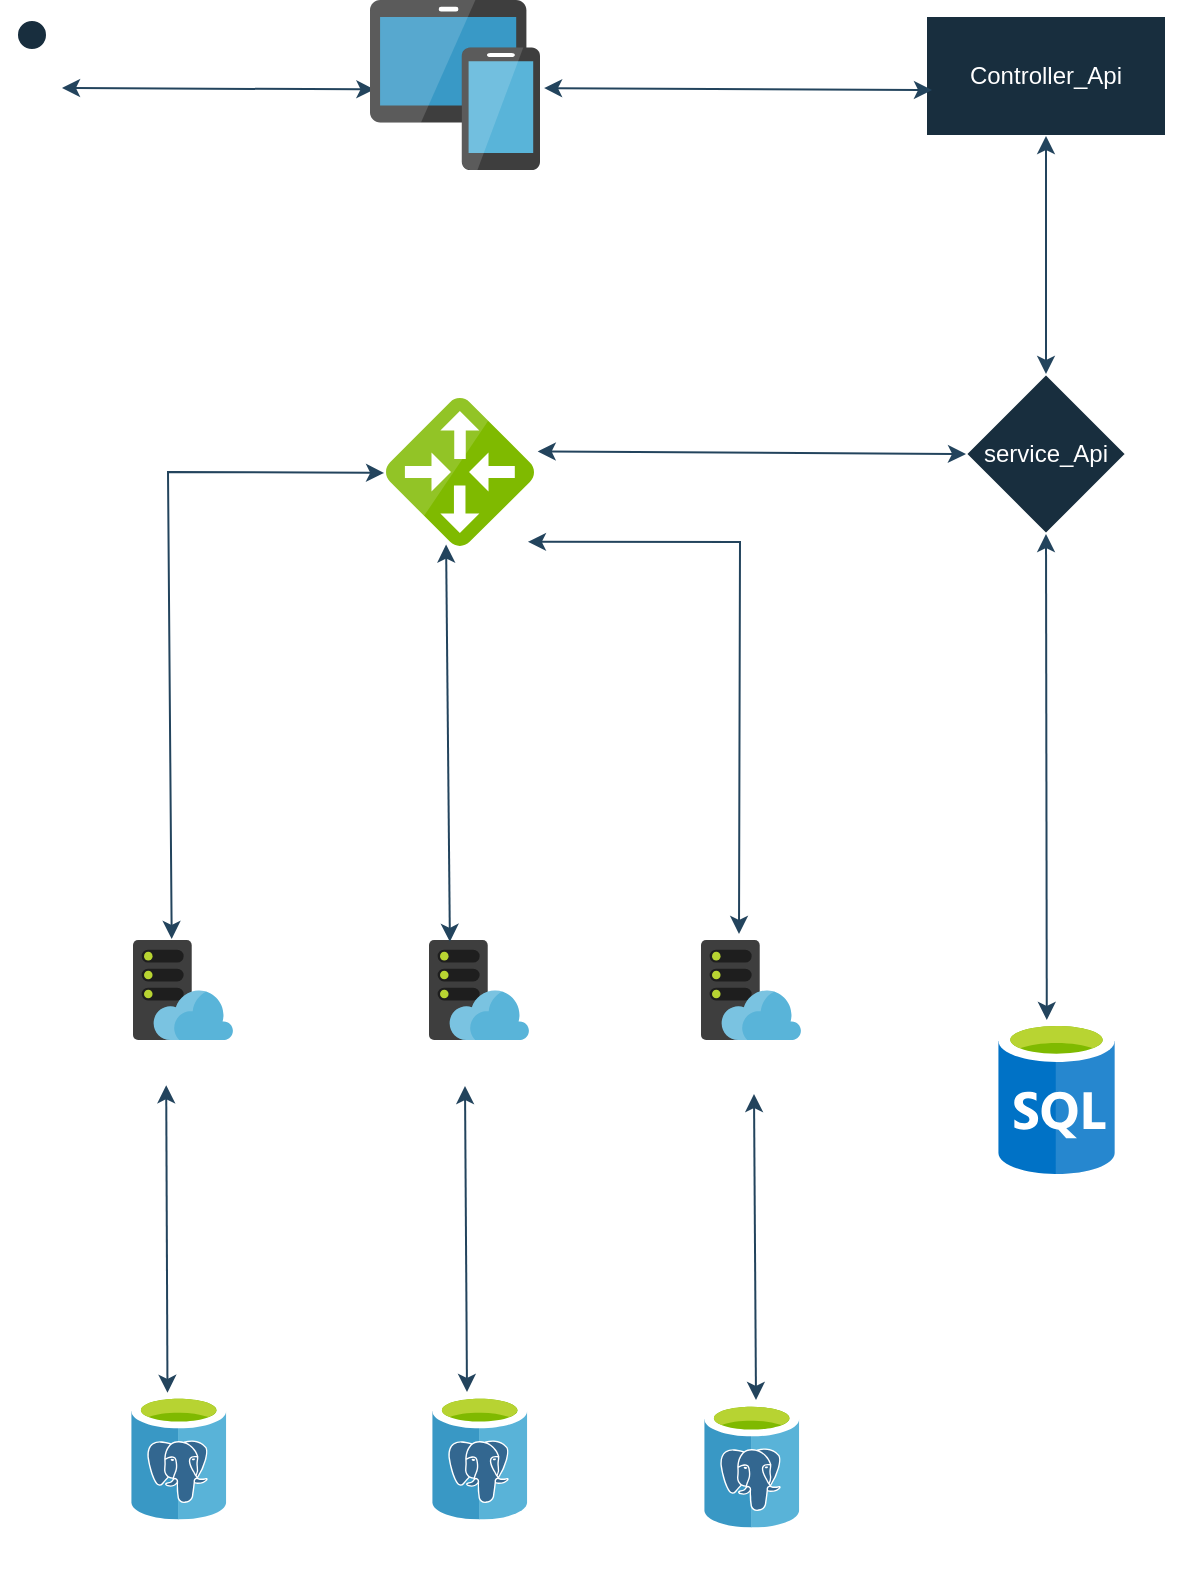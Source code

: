 <mxfile version="24.7.17" pages="5">
  <diagram name="Diagrama de Funcionamento básico" id="-msJK9MfDRRWjQwTrE1q">
    <mxGraphModel dx="864" dy="516" grid="0" gridSize="10" guides="1" tooltips="1" connect="1" arrows="1" fold="1" page="1" pageScale="1" pageWidth="827" pageHeight="1169" math="0" shadow="0">
      <root>
        <mxCell id="0" />
        <mxCell id="1" parent="0" />
        <mxCell id="cCFOaCEqG1OjZBHKLwjP-19" value="Controller_Api" style="rounded=0;whiteSpace=wrap;html=1;strokeColor=#FFFFFF;fontColor=#FFFFFF;fillColor=#182E3E;" parent="1" vertex="1">
          <mxGeometry x="546" y="168" width="120" height="60" as="geometry" />
        </mxCell>
        <mxCell id="cCFOaCEqG1OjZBHKLwjP-27" value="service_Api" style="rhombus;whiteSpace=wrap;html=1;strokeColor=#FFFFFF;fontColor=#FFFFFF;fillColor=#182E3E;" parent="1" vertex="1">
          <mxGeometry x="566" y="347" width="80" height="80" as="geometry" />
        </mxCell>
        <mxCell id="cCFOaCEqG1OjZBHKLwjP-28" value="" style="endArrow=classic;startArrow=classic;html=1;rounded=0;strokeColor=#23445D;entryX=0.5;entryY=1;entryDx=0;entryDy=0;exitX=0.5;exitY=0;exitDx=0;exitDy=0;" parent="1" source="cCFOaCEqG1OjZBHKLwjP-27" target="cCFOaCEqG1OjZBHKLwjP-19" edge="1">
          <mxGeometry width="50" height="50" relative="1" as="geometry">
            <mxPoint x="589" y="316" as="sourcePoint" />
            <mxPoint x="639" y="266" as="targetPoint" />
          </mxGeometry>
        </mxCell>
        <mxCell id="cCFOaCEqG1OjZBHKLwjP-29" value="Request" style="text;html=1;align=center;verticalAlign=middle;resizable=0;points=[];autosize=1;strokeColor=none;fillColor=none;fontColor=#FFFFFF;" parent="1" vertex="1">
          <mxGeometry x="602" y="321" width="63" height="26" as="geometry" />
        </mxCell>
        <mxCell id="cCFOaCEqG1OjZBHKLwjP-30" value="Response" style="text;html=1;align=center;verticalAlign=middle;resizable=0;points=[];autosize=1;strokeColor=none;fillColor=none;fontColor=#FFFFFF;" parent="1" vertex="1">
          <mxGeometry x="538" y="229" width="72" height="26" as="geometry" />
        </mxCell>
        <mxCell id="cCFOaCEqG1OjZBHKLwjP-31" value="" style="endArrow=classic;startArrow=classic;html=1;rounded=0;strokeColor=#23445D;entryX=1.024;entryY=0.518;entryDx=0;entryDy=0;exitX=0.025;exitY=0.617;exitDx=0;exitDy=0;exitPerimeter=0;entryPerimeter=0;" parent="1" source="cCFOaCEqG1OjZBHKLwjP-19" target="cCFOaCEqG1OjZBHKLwjP-44" edge="1">
          <mxGeometry width="50" height="50" relative="1" as="geometry">
            <mxPoint x="452" y="249" as="sourcePoint" />
            <mxPoint x="372" y="204" as="targetPoint" />
          </mxGeometry>
        </mxCell>
        <mxCell id="cCFOaCEqG1OjZBHKLwjP-32" value="Request" style="text;html=1;align=center;verticalAlign=middle;resizable=0;points=[];autosize=1;strokeColor=none;fillColor=none;fontColor=#FFFFFF;" parent="1" vertex="1">
          <mxGeometry x="488" y="204" width="63" height="26" as="geometry" />
        </mxCell>
        <mxCell id="cCFOaCEqG1OjZBHKLwjP-33" value="Response" style="text;html=1;align=center;verticalAlign=middle;resizable=0;points=[];autosize=1;strokeColor=none;fillColor=none;fontColor=#FFFFFF;" parent="1" vertex="1">
          <mxGeometry x="355" y="182" width="72" height="26" as="geometry" />
        </mxCell>
        <mxCell id="cCFOaCEqG1OjZBHKLwjP-34" value="" style="endArrow=classic;startArrow=classic;html=1;rounded=0;strokeColor=#23445D;entryX=1;entryY=0.75;entryDx=0;entryDy=0;exitX=0.026;exitY=0.526;exitDx=0;exitDy=0;exitPerimeter=0;" parent="1" source="cCFOaCEqG1OjZBHKLwjP-44" edge="1">
          <mxGeometry width="50" height="50" relative="1" as="geometry">
            <mxPoint x="252" y="204" as="sourcePoint" />
            <mxPoint x="114" y="204" as="targetPoint" />
          </mxGeometry>
        </mxCell>
        <mxCell id="cCFOaCEqG1OjZBHKLwjP-35" value="Request" style="text;html=1;align=center;verticalAlign=middle;resizable=0;points=[];autosize=1;strokeColor=none;fillColor=none;fontColor=#FFFFFF;" parent="1" vertex="1">
          <mxGeometry x="208.5" y="201" width="63" height="26" as="geometry" />
        </mxCell>
        <mxCell id="cCFOaCEqG1OjZBHKLwjP-36" value="Response" style="text;html=1;align=center;verticalAlign=middle;resizable=0;points=[];autosize=1;strokeColor=none;fillColor=none;fontColor=#FFFFFF;" parent="1" vertex="1">
          <mxGeometry x="114" y="182" width="72" height="26" as="geometry" />
        </mxCell>
        <mxCell id="cCFOaCEqG1OjZBHKLwjP-43" value="" style="image;sketch=0;aspect=fixed;html=1;points=[];align=center;fontSize=12;image=img/lib/mscae/SQL_Database_generic.svg;strokeColor=#FFFFFF;fontColor=#FFFFFF;fillColor=#182E3E;" parent="1" vertex="1">
          <mxGeometry x="582" y="670" width="58.52" height="77" as="geometry" />
        </mxCell>
        <mxCell id="cCFOaCEqG1OjZBHKLwjP-44" value="" style="image;sketch=0;aspect=fixed;html=1;points=[];align=center;fontSize=12;image=img/lib/mscae/Devices_Groups.svg;strokeColor=#FFFFFF;fontColor=#FFFFFF;fillColor=#182E3E;" parent="1" vertex="1">
          <mxGeometry x="268" y="160" width="85" height="85" as="geometry" />
        </mxCell>
        <mxCell id="cCFOaCEqG1OjZBHKLwjP-45" value="" style="image;sketch=0;aspect=fixed;html=1;points=[];align=center;fontSize=12;image=img/lib/mscae/Local_Network_Gateways.svg;strokeColor=#FFFFFF;fontColor=#FFFFFF;fillColor=#182E3E;" parent="1" vertex="1">
          <mxGeometry x="276" y="359" width="74" height="74" as="geometry" />
        </mxCell>
        <mxCell id="cCFOaCEqG1OjZBHKLwjP-48" value="&lt;div&gt;EUREKA&lt;/div&gt;GATEWAY" style="text;html=1;align=center;verticalAlign=middle;resizable=0;points=[];autosize=1;strokeColor=none;fillColor=none;fontColor=#FFFFFF;" parent="1" vertex="1">
          <mxGeometry x="272.5" y="323" width="76" height="41" as="geometry" />
        </mxCell>
        <mxCell id="cCFOaCEqG1OjZBHKLwjP-50" value="" style="endArrow=classic;startArrow=classic;html=1;rounded=0;strokeColor=#23445D;entryX=1.025;entryY=0.361;entryDx=0;entryDy=0;exitX=0;exitY=0.5;exitDx=0;exitDy=0;entryPerimeter=0;" parent="1" source="cCFOaCEqG1OjZBHKLwjP-27" target="cCFOaCEqG1OjZBHKLwjP-45" edge="1">
          <mxGeometry width="50" height="50" relative="1" as="geometry">
            <mxPoint x="560" y="386" as="sourcePoint" />
            <mxPoint x="383" y="385" as="targetPoint" />
          </mxGeometry>
        </mxCell>
        <mxCell id="cCFOaCEqG1OjZBHKLwjP-51" value="Request" style="text;html=1;align=center;verticalAlign=middle;resizable=0;points=[];autosize=1;strokeColor=none;fillColor=none;fontColor=#FFFFFF;" parent="1" vertex="1">
          <mxGeometry x="349" y="383" width="63" height="26" as="geometry" />
        </mxCell>
        <mxCell id="cCFOaCEqG1OjZBHKLwjP-52" value="Response" style="text;html=1;align=center;verticalAlign=middle;resizable=0;points=[];autosize=1;strokeColor=none;fillColor=none;fontColor=#FFFFFF;" parent="1" vertex="1">
          <mxGeometry x="497" y="364" width="72" height="26" as="geometry" />
        </mxCell>
        <mxCell id="cCFOaCEqG1OjZBHKLwjP-53" value="" style="group" parent="1" vertex="1" connectable="0">
          <mxGeometry x="130.5" y="630" width="80" height="76" as="geometry" />
        </mxCell>
        <mxCell id="cCFOaCEqG1OjZBHKLwjP-46" value="" style="image;sketch=0;aspect=fixed;html=1;points=[];align=center;fontSize=12;image=img/lib/mscae/WebHosting.svg;strokeColor=#FFFFFF;fontColor=#FFFFFF;fillColor=#182E3E;" parent="cCFOaCEqG1OjZBHKLwjP-53" vertex="1">
          <mxGeometry x="19" width="50" height="50" as="geometry" />
        </mxCell>
        <mxCell id="cCFOaCEqG1OjZBHKLwjP-47" value="MS_Cliente" style="text;html=1;align=center;verticalAlign=middle;resizable=0;points=[];autosize=1;strokeColor=none;fillColor=none;fontColor=#FFFFFF;" parent="cCFOaCEqG1OjZBHKLwjP-53" vertex="1">
          <mxGeometry y="50" width="80" height="26" as="geometry" />
        </mxCell>
        <mxCell id="cCFOaCEqG1OjZBHKLwjP-54" value="" style="group" parent="1" vertex="1" connectable="0">
          <mxGeometry x="278.5" y="630" width="83" height="76" as="geometry" />
        </mxCell>
        <mxCell id="cCFOaCEqG1OjZBHKLwjP-55" value="" style="image;sketch=0;aspect=fixed;html=1;points=[];align=center;fontSize=12;image=img/lib/mscae/WebHosting.svg;strokeColor=#FFFFFF;fontColor=#FFFFFF;fillColor=#182E3E;" parent="cCFOaCEqG1OjZBHKLwjP-54" vertex="1">
          <mxGeometry x="19" width="50" height="50" as="geometry" />
        </mxCell>
        <mxCell id="cCFOaCEqG1OjZBHKLwjP-56" value="MS_Servico" style="text;html=1;align=center;verticalAlign=middle;resizable=0;points=[];autosize=1;strokeColor=none;fillColor=none;fontColor=#FFFFFF;" parent="cCFOaCEqG1OjZBHKLwjP-54" vertex="1">
          <mxGeometry x="-1" y="50" width="83" height="26" as="geometry" />
        </mxCell>
        <mxCell id="cCFOaCEqG1OjZBHKLwjP-57" value="" style="group" parent="1" vertex="1" connectable="0">
          <mxGeometry x="414.5" y="630" width="90" height="76" as="geometry" />
        </mxCell>
        <mxCell id="cCFOaCEqG1OjZBHKLwjP-58" value="" style="image;sketch=0;aspect=fixed;html=1;points=[];align=center;fontSize=12;image=img/lib/mscae/WebHosting.svg;strokeColor=#FFFFFF;fontColor=#FFFFFF;fillColor=#182E3E;" parent="cCFOaCEqG1OjZBHKLwjP-57" vertex="1">
          <mxGeometry x="19" width="50" height="50" as="geometry" />
        </mxCell>
        <mxCell id="cCFOaCEqG1OjZBHKLwjP-59" value="MS_Financeiro" style="text;html=1;align=center;verticalAlign=middle;resizable=0;points=[];autosize=1;strokeColor=none;fillColor=none;fontColor=#FFFFFF;" parent="cCFOaCEqG1OjZBHKLwjP-57" vertex="1">
          <mxGeometry x="-9" y="50" width="99" height="26" as="geometry" />
        </mxCell>
        <mxCell id="cCFOaCEqG1OjZBHKLwjP-67" value="DB_ECOMMERCE" style="text;html=1;align=center;verticalAlign=middle;resizable=0;points=[];autosize=1;strokeColor=none;fillColor=none;fontColor=#FFFFFF;" parent="1" vertex="1">
          <mxGeometry x="551" y="747" width="121" height="26" as="geometry" />
        </mxCell>
        <mxCell id="cCFOaCEqG1OjZBHKLwjP-68" value="" style="endArrow=classic;startArrow=classic;html=1;rounded=0;strokeColor=#23445D;exitX=0.387;exitY=-0.01;exitDx=0;exitDy=0;exitPerimeter=0;entryX=-0.013;entryY=0.506;entryDx=0;entryDy=0;entryPerimeter=0;" parent="1" source="cCFOaCEqG1OjZBHKLwjP-46" target="cCFOaCEqG1OjZBHKLwjP-45" edge="1">
          <mxGeometry width="50" height="50" relative="1" as="geometry">
            <mxPoint x="167" y="627" as="sourcePoint" />
            <mxPoint x="167" y="392" as="targetPoint" />
            <Array as="points">
              <mxPoint x="167" y="396" />
            </Array>
          </mxGeometry>
        </mxCell>
        <mxCell id="cCFOaCEqG1OjZBHKLwjP-69" value="Request" style="text;html=1;align=center;verticalAlign=middle;resizable=0;points=[];autosize=1;strokeColor=none;fillColor=none;fontColor=#FFFFFF;" parent="1" vertex="1">
          <mxGeometry x="163" y="601" width="63" height="26" as="geometry" />
        </mxCell>
        <mxCell id="cCFOaCEqG1OjZBHKLwjP-70" value="Response" style="text;html=1;align=center;verticalAlign=middle;resizable=0;points=[];autosize=1;strokeColor=none;fillColor=none;fontColor=#FFFFFF;" parent="1" vertex="1">
          <mxGeometry x="204" y="372" width="72" height="26" as="geometry" />
        </mxCell>
        <mxCell id="cCFOaCEqG1OjZBHKLwjP-72" value="Request" style="text;html=1;align=center;verticalAlign=middle;resizable=0;points=[];autosize=1;strokeColor=none;fillColor=none;fontColor=#FFFFFF;" parent="1" vertex="1">
          <mxGeometry x="303.5" y="599" width="63" height="26" as="geometry" />
        </mxCell>
        <mxCell id="cCFOaCEqG1OjZBHKLwjP-74" value="" style="endArrow=classic;startArrow=classic;html=1;rounded=0;strokeColor=#23445D;exitX=0.5;exitY=0;exitDx=0;exitDy=0;entryX=0.959;entryY=0.972;entryDx=0;entryDy=0;entryPerimeter=0;" parent="1" target="cCFOaCEqG1OjZBHKLwjP-45" edge="1">
          <mxGeometry width="50" height="50" relative="1" as="geometry">
            <mxPoint x="452.5" y="627" as="sourcePoint" />
            <mxPoint x="453" y="413" as="targetPoint" />
            <Array as="points">
              <mxPoint x="453" y="431" />
            </Array>
          </mxGeometry>
        </mxCell>
        <mxCell id="cCFOaCEqG1OjZBHKLwjP-75" value="Request" style="text;html=1;align=center;verticalAlign=middle;resizable=0;points=[];autosize=1;strokeColor=none;fillColor=none;fontColor=#FFFFFF;" parent="1" vertex="1">
          <mxGeometry x="448.5" y="601" width="63" height="26" as="geometry" />
        </mxCell>
        <mxCell id="cCFOaCEqG1OjZBHKLwjP-76" value="Response" style="text;html=1;align=center;verticalAlign=middle;resizable=0;points=[];autosize=1;strokeColor=none;fillColor=none;fontColor=#FFFFFF;" parent="1" vertex="1">
          <mxGeometry x="346" y="410" width="72" height="26" as="geometry" />
        </mxCell>
        <mxCell id="cCFOaCEqG1OjZBHKLwjP-77" value="" style="endArrow=classic;startArrow=classic;html=1;rounded=0;strokeColor=#23445D;entryX=0.406;entryY=0.99;entryDx=0;entryDy=0;exitX=0.209;exitY=0.018;exitDx=0;exitDy=0;entryPerimeter=0;exitPerimeter=0;" parent="1" source="cCFOaCEqG1OjZBHKLwjP-55" target="cCFOaCEqG1OjZBHKLwjP-45" edge="1">
          <mxGeometry width="50" height="50" relative="1" as="geometry">
            <mxPoint x="303.5" y="625" as="sourcePoint" />
            <mxPoint x="303.5" y="506" as="targetPoint" />
          </mxGeometry>
        </mxCell>
        <mxCell id="cCFOaCEqG1OjZBHKLwjP-78" value="Response" style="text;html=1;align=center;verticalAlign=middle;resizable=0;points=[];autosize=1;strokeColor=none;fillColor=none;fontColor=#FFFFFF;" parent="1" vertex="1">
          <mxGeometry x="237" y="431" width="72" height="26" as="geometry" />
        </mxCell>
        <mxCell id="cCFOaCEqG1OjZBHKLwjP-79" value="" style="endArrow=classic;startArrow=classic;html=1;rounded=0;strokeColor=#23445D;entryX=0.5;entryY=1;entryDx=0;entryDy=0;exitX=0.417;exitY=0;exitDx=0;exitDy=0;exitPerimeter=0;" parent="1" source="cCFOaCEqG1OjZBHKLwjP-43" target="cCFOaCEqG1OjZBHKLwjP-27" edge="1">
          <mxGeometry width="50" height="50" relative="1" as="geometry">
            <mxPoint x="609.31" y="601" as="sourcePoint" />
            <mxPoint x="609.31" y="482" as="targetPoint" />
          </mxGeometry>
        </mxCell>
        <mxCell id="cCFOaCEqG1OjZBHKLwjP-80" value="Request" style="text;html=1;align=center;verticalAlign=middle;resizable=0;points=[];autosize=1;strokeColor=none;fillColor=none;fontColor=#FFFFFF;" parent="1" vertex="1">
          <mxGeometry x="602" y="644" width="63" height="26" as="geometry" />
        </mxCell>
        <mxCell id="cCFOaCEqG1OjZBHKLwjP-81" value="Response" style="text;html=1;align=center;verticalAlign=middle;resizable=0;points=[];autosize=1;strokeColor=none;fillColor=none;fontColor=#FFFFFF;" parent="1" vertex="1">
          <mxGeometry x="538" y="427" width="72" height="26" as="geometry" />
        </mxCell>
        <mxCell id="cCFOaCEqG1OjZBHKLwjP-63" value="" style="image;sketch=0;aspect=fixed;html=1;points=[];align=center;fontSize=12;image=img/lib/mscae/Azure_Database_for_PostgreSQL_servers.svg;strokeColor=#FFFFFF;fontColor=#FFFFFF;fillColor=#182E3E;" parent="1" vertex="1">
          <mxGeometry x="148.524" y="857" width="47.707" height="62.772" as="geometry" />
        </mxCell>
        <mxCell id="cCFOaCEqG1OjZBHKLwjP-64" value="DB_CLIENTE" style="text;html=1;align=center;verticalAlign=middle;resizable=0;points=[];autosize=1;strokeColor=none;fillColor=none;fontColor=#FFFFFF;" parent="1" vertex="1">
          <mxGeometry x="128" y="916.167" width="92" height="26" as="geometry" />
        </mxCell>
        <mxCell id="cCFOaCEqG1OjZBHKLwjP-83" value="" style="endArrow=classic;startArrow=classic;html=1;rounded=0;strokeColor=#23445D;entryX=0.445;entryY=0.87;entryDx=0;entryDy=0;exitX=0.382;exitY=-0.009;exitDx=0;exitDy=0;exitPerimeter=0;entryPerimeter=0;" parent="1" source="cCFOaCEqG1OjZBHKLwjP-63" target="cCFOaCEqG1OjZBHKLwjP-47" edge="1">
          <mxGeometry width="50" height="50" relative="1" as="geometry">
            <mxPoint x="162.31" y="847" as="sourcePoint" />
            <mxPoint x="162.31" y="728" as="targetPoint" />
          </mxGeometry>
        </mxCell>
        <mxCell id="cCFOaCEqG1OjZBHKLwjP-84" value="Request" style="text;html=1;align=center;verticalAlign=middle;resizable=0;points=[];autosize=1;strokeColor=none;fillColor=none;fontColor=#FFFFFF;" parent="1" vertex="1">
          <mxGeometry x="163" y="831" width="63" height="26" as="geometry" />
        </mxCell>
        <mxCell id="cCFOaCEqG1OjZBHKLwjP-85" value="Response" style="text;html=1;align=center;verticalAlign=middle;resizable=0;points=[];autosize=1;strokeColor=none;fillColor=none;fontColor=#FFFFFF;" parent="1" vertex="1">
          <mxGeometry x="99" y="702" width="72" height="26" as="geometry" />
        </mxCell>
        <mxCell id="cCFOaCEqG1OjZBHKLwjP-86" value="" style="endArrow=classic;startArrow=classic;html=1;rounded=0;strokeColor=#23445D;entryX=0.445;entryY=0.87;entryDx=0;entryDy=0;exitX=0.382;exitY=-0.009;exitDx=0;exitDy=0;exitPerimeter=0;entryPerimeter=0;" parent="1" edge="1">
          <mxGeometry width="50" height="50" relative="1" as="geometry">
            <mxPoint x="316.5" y="856" as="sourcePoint" />
            <mxPoint x="315.5" y="703" as="targetPoint" />
          </mxGeometry>
        </mxCell>
        <mxCell id="cCFOaCEqG1OjZBHKLwjP-87" value="Request" style="text;html=1;align=center;verticalAlign=middle;resizable=0;points=[];autosize=1;strokeColor=none;fillColor=none;fontColor=#FFFFFF;" parent="1" vertex="1">
          <mxGeometry x="312.5" y="831" width="63" height="26" as="geometry" />
        </mxCell>
        <mxCell id="cCFOaCEqG1OjZBHKLwjP-88" value="Response" style="text;html=1;align=center;verticalAlign=middle;resizable=0;points=[];autosize=1;strokeColor=none;fillColor=none;fontColor=#FFFFFF;" parent="1" vertex="1">
          <mxGeometry x="248.5" y="702" width="72" height="26" as="geometry" />
        </mxCell>
        <mxCell id="cCFOaCEqG1OjZBHKLwjP-89" value="" style="endArrow=classic;startArrow=classic;html=1;rounded=0;strokeColor=#23445D;entryX=0.445;entryY=0.87;entryDx=0;entryDy=0;exitX=0.382;exitY=-0.009;exitDx=0;exitDy=0;exitPerimeter=0;entryPerimeter=0;" parent="1" edge="1">
          <mxGeometry width="50" height="50" relative="1" as="geometry">
            <mxPoint x="461" y="860" as="sourcePoint" />
            <mxPoint x="460" y="707" as="targetPoint" />
          </mxGeometry>
        </mxCell>
        <mxCell id="cCFOaCEqG1OjZBHKLwjP-90" value="Request" style="text;html=1;align=center;verticalAlign=middle;resizable=0;points=[];autosize=1;strokeColor=none;fillColor=none;fontColor=#FFFFFF;" parent="1" vertex="1">
          <mxGeometry x="457" y="835" width="63" height="26" as="geometry" />
        </mxCell>
        <mxCell id="cCFOaCEqG1OjZBHKLwjP-91" value="Response" style="text;html=1;align=center;verticalAlign=middle;resizable=0;points=[];autosize=1;strokeColor=none;fillColor=none;fontColor=#FFFFFF;" parent="1" vertex="1">
          <mxGeometry x="393" y="706" width="72" height="26" as="geometry" />
        </mxCell>
        <mxCell id="cCFOaCEqG1OjZBHKLwjP-92" value="" style="image;sketch=0;aspect=fixed;html=1;points=[];align=center;fontSize=12;image=img/lib/mscae/Azure_Database_for_PostgreSQL_servers.svg;strokeColor=#FFFFFF;fontColor=#FFFFFF;fillColor=#182E3E;" parent="1" vertex="1">
          <mxGeometry x="299.024" y="857" width="47.707" height="62.772" as="geometry" />
        </mxCell>
        <mxCell id="cCFOaCEqG1OjZBHKLwjP-93" value="DB_SERVICO" style="text;html=1;align=center;verticalAlign=middle;resizable=0;points=[];autosize=1;strokeColor=none;fillColor=none;fontColor=#FFFFFF;" parent="1" vertex="1">
          <mxGeometry x="277.5" y="916.167" width="95" height="26" as="geometry" />
        </mxCell>
        <mxCell id="cCFOaCEqG1OjZBHKLwjP-94" value="" style="image;sketch=0;aspect=fixed;html=1;points=[];align=center;fontSize=12;image=img/lib/mscae/Azure_Database_for_PostgreSQL_servers.svg;strokeColor=#FFFFFF;fontColor=#FFFFFF;fillColor=#182E3E;" parent="1" vertex="1">
          <mxGeometry x="435.024" y="861" width="47.707" height="62.772" as="geometry" />
        </mxCell>
        <mxCell id="cCFOaCEqG1OjZBHKLwjP-95" value="DB_FINANCEIRO" style="text;html=1;align=center;verticalAlign=middle;resizable=0;points=[];autosize=1;strokeColor=none;fillColor=none;fontColor=#FFFFFF;" parent="1" vertex="1">
          <mxGeometry x="403.5" y="920.167" width="115" height="26" as="geometry" />
        </mxCell>
        <mxCell id="cCFOaCEqG1OjZBHKLwjP-96" value="FRONTEND" style="text;html=1;align=center;verticalAlign=middle;resizable=0;points=[];autosize=1;strokeColor=none;fillColor=none;fontColor=#FFFFFF;" parent="1" vertex="1">
          <mxGeometry x="267" y="240" width="85" height="26" as="geometry" />
        </mxCell>
        <mxCell id="cCFOaCEqG1OjZBHKLwjP-97" value="Actor" style="shape=umlActor;verticalLabelPosition=bottom;verticalAlign=top;html=1;strokeColor=#FFFFFF;fontColor=#FFFFFF;fillColor=#182E3E;" parent="1" vertex="1">
          <mxGeometry x="84" y="170" width="30" height="60" as="geometry" />
        </mxCell>
      </root>
    </mxGraphModel>
  </diagram>
  <diagram name="Diagrama de funcionamento Ms_Ecommerce" id="DTESI8w38T4QNy7ot_AZ">
    <mxGraphModel dx="864" dy="516" grid="0" gridSize="10" guides="1" tooltips="1" connect="1" arrows="1" fold="1" page="1" pageScale="1" pageWidth="827" pageHeight="1169" math="0" shadow="0">
      <root>
        <mxCell id="oSsGyp6Rz_s_7gx1Nfzu-0" />
        <mxCell id="oSsGyp6Rz_s_7gx1Nfzu-1" parent="oSsGyp6Rz_s_7gx1Nfzu-0" />
        <mxCell id="oSsGyp6Rz_s_7gx1Nfzu-2" value="&lt;h1 style=&quot;margin-top: 0px;&quot;&gt;&lt;font style=&quot;font-size: 31px;&quot;&gt;API-ECOMMERCE&lt;/font&gt;&lt;/h1&gt;" style="text;html=1;whiteSpace=wrap;overflow=hidden;rounded=0;" vertex="1" parent="oSsGyp6Rz_s_7gx1Nfzu-1">
          <mxGeometry x="450" y="56" width="275" height="50" as="geometry" />
        </mxCell>
        <mxCell id="oSsGyp6Rz_s_7gx1Nfzu-3" value="service" style="rhombus;whiteSpace=wrap;html=1;strokeColor=#FFFFFF;fontColor=#FFFFFF;fillColor=#182E3E;" vertex="1" parent="oSsGyp6Rz_s_7gx1Nfzu-1">
          <mxGeometry x="189" y="219" width="80" height="80" as="geometry" />
        </mxCell>
        <mxCell id="oSsGyp6Rz_s_7gx1Nfzu-4" value="" style="image;sketch=0;aspect=fixed;html=1;points=[];align=center;fontSize=12;image=img/lib/mscae/Azure_Database_for_PostgreSQL_servers.svg;strokeColor=#FFFFFF;fontColor=#FFFFFF;fillColor=#182E3E;" vertex="1" parent="oSsGyp6Rz_s_7gx1Nfzu-1">
          <mxGeometry x="613.524" y="213.83" width="47.707" height="62.772" as="geometry" />
        </mxCell>
        <mxCell id="oSsGyp6Rz_s_7gx1Nfzu-5" value="DB_CLIENTE" style="text;html=1;align=center;verticalAlign=middle;resizable=0;points=[];autosize=1;strokeColor=none;fillColor=none;fontColor=#FFFFFF;" vertex="1" parent="oSsGyp6Rz_s_7gx1Nfzu-1">
          <mxGeometry x="593" y="273.997" width="92" height="26" as="geometry" />
        </mxCell>
        <mxCell id="oSsGyp6Rz_s_7gx1Nfzu-6" value="Service" style="swimlane;fontStyle=0;childLayout=stackLayout;horizontal=1;startSize=30;horizontalStack=0;resizeParent=1;resizeParentMax=0;resizeLast=0;collapsible=1;marginBottom=0;whiteSpace=wrap;html=1;" vertex="1" parent="oSsGyp6Rz_s_7gx1Nfzu-1">
          <mxGeometry x="117" y="346" width="696" height="60" as="geometry" />
        </mxCell>
        <mxCell id="oSsGyp6Rz_s_7gx1Nfzu-13" value="" style="endArrow=classic;startArrow=classic;html=1;rounded=0;entryX=0.031;entryY=0.736;entryDx=0;entryDy=0;entryPerimeter=0;exitX=1;exitY=0.5;exitDx=0;exitDy=0;" edge="1" parent="oSsGyp6Rz_s_7gx1Nfzu-1" source="oSsGyp6Rz_s_7gx1Nfzu-3" target="oSsGyp6Rz_s_7gx1Nfzu-4">
          <mxGeometry width="50" height="50" relative="1" as="geometry">
            <mxPoint x="392" y="177" as="sourcePoint" />
            <mxPoint x="442" y="127" as="targetPoint" />
          </mxGeometry>
        </mxCell>
        <mxCell id="oSsGyp6Rz_s_7gx1Nfzu-14" value="Request" style="text;html=1;align=center;verticalAlign=middle;resizable=0;points=[];autosize=1;strokeColor=none;fillColor=none;" vertex="1" parent="oSsGyp6Rz_s_7gx1Nfzu-1">
          <mxGeometry x="553" y="237" width="63" height="26" as="geometry" />
        </mxCell>
        <mxCell id="oSsGyp6Rz_s_7gx1Nfzu-15" value="Response" style="text;html=1;align=center;verticalAlign=middle;resizable=0;points=[];autosize=1;strokeColor=none;fillColor=none;" vertex="1" parent="oSsGyp6Rz_s_7gx1Nfzu-1">
          <mxGeometry x="267" y="257" width="72" height="26" as="geometry" />
        </mxCell>
        <mxCell id="oSsGyp6Rz_s_7gx1Nfzu-21" value="" style="endArrow=classic;startArrow=classic;html=1;rounded=0;entryX=0.5;entryY=1;entryDx=0;entryDy=0;exitX=0.5;exitY=0;exitDx=0;exitDy=0;" edge="1" parent="oSsGyp6Rz_s_7gx1Nfzu-1" source="oSsGyp6Rz_s_7gx1Nfzu-3">
          <mxGeometry width="50" height="50" relative="1" as="geometry">
            <mxPoint x="185" y="206" as="sourcePoint" />
            <mxPoint x="229" y="115" as="targetPoint" />
          </mxGeometry>
        </mxCell>
        <mxCell id="oSsGyp6Rz_s_7gx1Nfzu-22" value="Response" style="text;html=1;align=center;verticalAlign=middle;resizable=0;points=[];autosize=1;strokeColor=none;fillColor=none;" vertex="1" parent="oSsGyp6Rz_s_7gx1Nfzu-1">
          <mxGeometry x="225" y="117" width="72" height="26" as="geometry" />
        </mxCell>
        <mxCell id="oSsGyp6Rz_s_7gx1Nfzu-23" value="Request" style="text;html=1;align=center;verticalAlign=middle;resizable=0;points=[];autosize=1;strokeColor=none;fillColor=none;" vertex="1" parent="oSsGyp6Rz_s_7gx1Nfzu-1">
          <mxGeometry x="167" y="194" width="63" height="26" as="geometry" />
        </mxCell>
        <mxCell id="oSsGyp6Rz_s_7gx1Nfzu-24" value="Controller" style="rounded=0;whiteSpace=wrap;html=1;strokeColor=#FFFFFF;fontColor=#FFFFFF;fillColor=#182E3E;" vertex="1" parent="oSsGyp6Rz_s_7gx1Nfzu-1">
          <mxGeometry x="169" y="54" width="120" height="60" as="geometry" />
        </mxCell>
      </root>
    </mxGraphModel>
  </diagram>
  <diagram id="RyBVCOqtFLIMScunN3EF" name="Diagrama de funcionamento Ms_Cliente">
    <mxGraphModel dx="864" dy="516" grid="0" gridSize="10" guides="1" tooltips="1" connect="1" arrows="1" fold="1" page="1" pageScale="1" pageWidth="827" pageHeight="1169" math="0" shadow="0">
      <root>
        <mxCell id="0" />
        <mxCell id="1" parent="0" />
        <mxCell id="XDKPUlydTKVPL_5C5Hgj-1" value="&lt;h1 style=&quot;margin-top: 0px;&quot;&gt;&lt;font style=&quot;font-size: 31px;&quot;&gt;MS_CLIENTE&lt;/font&gt;&lt;/h1&gt;" style="text;html=1;whiteSpace=wrap;overflow=hidden;rounded=0;" vertex="1" parent="1">
          <mxGeometry x="450" y="56" width="215" height="50" as="geometry" />
        </mxCell>
        <mxCell id="-h0k4M6764JnaARCYzDS-1" value="service" style="rhombus;whiteSpace=wrap;html=1;strokeColor=#FFFFFF;fontColor=#FFFFFF;fillColor=#182E3E;" vertex="1" parent="1">
          <mxGeometry x="189" y="219" width="80" height="80" as="geometry" />
        </mxCell>
        <mxCell id="sYhNdoUuGkqOxjGxfM3k-1" value="" style="image;sketch=0;aspect=fixed;html=1;points=[];align=center;fontSize=12;image=img/lib/mscae/Azure_Database_for_PostgreSQL_servers.svg;strokeColor=#FFFFFF;fontColor=#FFFFFF;fillColor=#182E3E;" vertex="1" parent="1">
          <mxGeometry x="613.524" y="213.83" width="47.707" height="62.772" as="geometry" />
        </mxCell>
        <mxCell id="sYhNdoUuGkqOxjGxfM3k-2" value="DB_CLIENTE" style="text;html=1;align=center;verticalAlign=middle;resizable=0;points=[];autosize=1;strokeColor=none;fillColor=none;fontColor=#FFFFFF;" vertex="1" parent="1">
          <mxGeometry x="593" y="273.997" width="92" height="26" as="geometry" />
        </mxCell>
        <mxCell id="sYhNdoUuGkqOxjGxfM3k-3" value="Service" style="swimlane;fontStyle=0;childLayout=stackLayout;horizontal=1;startSize=30;horizontalStack=0;resizeParent=1;resizeParentMax=0;resizeLast=0;collapsible=1;marginBottom=0;whiteSpace=wrap;html=1;" vertex="1" parent="1">
          <mxGeometry x="117" y="346" width="696" height="264" as="geometry" />
        </mxCell>
        <mxCell id="sYhNdoUuGkqOxjGxfM3k-4" value="&lt;span style=&quot;font-size:11.0pt;line-height:115%;&lt;br/&gt;font-family:&amp;quot;Calibri&amp;quot;,&amp;quot;sans-serif&amp;quot;;mso-ascii-theme-font:minor-latin;mso-fareast-font-family:&lt;br/&gt;Calibri;mso-fareast-theme-font:minor-latin;mso-hansi-theme-font:minor-latin;&lt;br/&gt;mso-bidi-font-family:&amp;quot;Times New Roman&amp;quot;;mso-bidi-theme-font:minor-bidi;&lt;br/&gt;mso-ansi-language:PT-BR;mso-fareast-language:EN-US;mso-bidi-language:AR-SA&quot;&gt;public ResponseEntity&amp;lt;List&amp;lt;ClienteDTO&amp;gt;&amp;gt; ListarClientes()&lt;/span&gt;" style="text;strokeColor=none;fillColor=none;align=left;verticalAlign=middle;spacingLeft=4;spacingRight=4;overflow=hidden;points=[[0,0.5],[1,0.5]];portConstraint=eastwest;rotatable=0;whiteSpace=wrap;html=1;" vertex="1" parent="sYhNdoUuGkqOxjGxfM3k-3">
          <mxGeometry y="30" width="696" height="30" as="geometry" />
        </mxCell>
        <mxCell id="sYhNdoUuGkqOxjGxfM3k-5" value="public ResponseEntity&amp;lt;ClienteResponseDTO&amp;gt; BuscarClientesPorId(Long id)" style="text;strokeColor=none;fillColor=none;align=left;verticalAlign=middle;spacingLeft=4;spacingRight=4;overflow=hidden;points=[[0,0.5],[1,0.5]];portConstraint=eastwest;rotatable=0;whiteSpace=wrap;html=1;" vertex="1" parent="sYhNdoUuGkqOxjGxfM3k-3">
          <mxGeometry y="60" width="696" height="30" as="geometry" />
        </mxCell>
        <mxCell id="sYhNdoUuGkqOxjGxfM3k-6" value="&lt;div&gt;public ResponseEntity&amp;lt;ClienteDTO&amp;gt; NovoCliente(String nome,&lt;span style=&quot;background-color: initial;&quot;&gt;&amp;nbsp;String sobrenome,&lt;/span&gt;&lt;span style=&quot;background-color: initial;&quot;&gt;LocalDate dataNascimento,&lt;/span&gt;&lt;span style=&quot;background-color: initial;&quot;&gt;String logradouro,&lt;/span&gt;&lt;/div&gt;&lt;div&gt;&amp;nbsp; &amp;nbsp; &amp;nbsp; &amp;nbsp; &amp;nbsp; &amp;nbsp; &amp;nbsp; &amp;nbsp; &amp;nbsp; &amp;nbsp; &amp;nbsp; &amp;nbsp; &amp;nbsp; &amp;nbsp; &amp;nbsp; &amp;nbsp; &amp;nbsp; &amp;nbsp; &amp;nbsp; &amp;nbsp; &amp;nbsp; &amp;nbsp; &amp;nbsp; &amp;nbsp; &amp;nbsp; &amp;nbsp; &amp;nbsp; &amp;nbsp; &amp;nbsp; &amp;nbsp;String numero,&lt;span style=&quot;background-color: initial;&quot;&gt;String bairro,&lt;/span&gt;&lt;span style=&quot;background-color: initial;&quot;&gt;String referencia,&lt;/span&gt;&lt;span style=&quot;background-color: initial;&quot;&gt;&amp;nbsp;String cep,&lt;/span&gt;&lt;span style=&quot;background-color: initial;&quot;&gt;Long prefixo,&lt;/span&gt;&lt;span style=&quot;background-color: initial;&quot;&gt;Long telefone,&lt;/span&gt;&lt;/div&gt;&lt;div&gt;&amp;nbsp; &amp;nbsp; &amp;nbsp; &amp;nbsp; &amp;nbsp; &amp;nbsp; &amp;nbsp; &amp;nbsp; &amp;nbsp; &amp;nbsp; &amp;nbsp; &amp;nbsp; &amp;nbsp; &amp;nbsp; &amp;nbsp; &amp;nbsp; &amp;nbsp; &amp;nbsp; &amp;nbsp; &amp;nbsp; &amp;nbsp; &amp;nbsp; &amp;nbsp; &amp;nbsp; &amp;nbsp; &amp;nbsp; &amp;nbsp; &amp;nbsp; &amp;nbsp; &amp;nbsp;String email,&lt;span style=&quot;background-color: initial;&quot;&gt;&amp;nbsp;Double score)&lt;/span&gt;&lt;/div&gt;" style="text;strokeColor=none;fillColor=none;align=left;verticalAlign=middle;spacingLeft=4;spacingRight=4;overflow=hidden;points=[[0,0.5],[1,0.5]];portConstraint=eastwest;rotatable=0;whiteSpace=wrap;html=1;" vertex="1" parent="sYhNdoUuGkqOxjGxfM3k-3">
          <mxGeometry y="90" width="696" height="64" as="geometry" />
        </mxCell>
        <mxCell id="sYhNdoUuGkqOxjGxfM3k-7" value="public ResponseEntity&amp;lt;ClienteResponseDTO&amp;gt; EditarCliente(Long id,&amp;nbsp;&lt;span style=&quot;background-color: initial;&quot;&gt;String sobrenome,&lt;/span&gt;&lt;span style=&quot;background-color: initial;&quot;&gt;LocalDate dataNascimento,&lt;/span&gt;&lt;div&gt;&lt;span style=&quot;background-color: initial;&quot;&gt;&amp;nbsp; &amp;nbsp;&lt;span style=&quot;white-space: pre;&quot;&gt;&#x9;&lt;/span&gt;&lt;span style=&quot;white-space: pre;&quot;&gt;&#x9;&lt;/span&gt;&lt;span style=&quot;white-space: pre;&quot;&gt;&#x9;&lt;/span&gt;&lt;span style=&quot;white-space: pre;&quot;&gt;&#x9;&lt;/span&gt;&lt;span style=&quot;white-space: pre;&quot;&gt;&#x9;&lt;/span&gt;&lt;span style=&quot;white-space: pre;&quot;&gt;&#x9;&lt;/span&gt;&lt;span style=&quot;white-space: pre;&quot;&gt;&#x9;&lt;/span&gt;&lt;span style=&quot;white-space: pre;&quot;&gt;&#x9;&lt;/span&gt;&lt;span style=&quot;white-space: pre;&quot;&gt;&#x9;&lt;/span&gt;&amp;nbsp; &amp;nbsp;String logradouro,&lt;/span&gt;&lt;span style=&quot;background-color: initial;&quot;&gt;&amp;nbsp;String numero,&lt;/span&gt;&lt;span style=&quot;background-color: initial;&quot;&gt;String bairro,&lt;/span&gt;&lt;span style=&quot;background-color: initial;&quot;&gt;String referencia,&lt;/span&gt;&lt;span style=&quot;background-color: initial;&quot;&gt;&amp;nbsp;String cep,&lt;/span&gt;&lt;/div&gt;&lt;div&gt;&lt;span style=&quot;background-color: initial;&quot;&gt;&lt;span style=&quot;white-space: pre;&quot;&gt;&#x9;&lt;span style=&quot;white-space: pre;&quot;&gt;&#x9;&lt;/span&gt;&lt;span style=&quot;white-space: pre;&quot;&gt;&#x9;&lt;/span&gt;&lt;span style=&quot;white-space: pre;&quot;&gt;&#x9;&lt;/span&gt;&lt;span style=&quot;white-space: pre;&quot;&gt;&#x9;&lt;/span&gt;&lt;span style=&quot;white-space: pre;&quot;&gt;&#x9;&lt;/span&gt;&lt;span style=&quot;white-space: pre;&quot;&gt;&#x9;&lt;/span&gt;&lt;span style=&quot;white-space: pre;&quot;&gt;&#x9;&lt;/span&gt;&lt;span style=&quot;white-space: pre;&quot;&gt;&#x9;&lt;/span&gt;   &lt;/span&gt;Long prefixo,&lt;/span&gt;&lt;span style=&quot;background-color: initial;&quot;&gt;Long telefone,&lt;/span&gt;&lt;span style=&quot;background-color: initial;&quot;&gt;String email,&lt;/span&gt;&lt;span style=&quot;background-color: initial;&quot;&gt;&amp;nbsp;Double score)&lt;/span&gt;&lt;/div&gt;" style="text;strokeColor=none;fillColor=none;align=left;verticalAlign=middle;spacingLeft=4;spacingRight=4;overflow=hidden;points=[[0,0.5],[1,0.5]];portConstraint=eastwest;rotatable=0;whiteSpace=wrap;html=1;" vertex="1" parent="sYhNdoUuGkqOxjGxfM3k-3">
          <mxGeometry y="154" width="696" height="50" as="geometry" />
        </mxCell>
        <mxCell id="sYhNdoUuGkqOxjGxfM3k-8" value="&lt;div&gt;public ResponseEntity&amp;lt;ClienteResponseDTO&amp;gt; AlterarScoreClientes(Long id,&amp;nbsp;&lt;span style=&quot;background-color: initial;&quot;&gt;Double score)&lt;/span&gt;&lt;/div&gt;" style="text;strokeColor=none;fillColor=none;align=left;verticalAlign=middle;spacingLeft=4;spacingRight=4;overflow=hidden;points=[[0,0.5],[1,0.5]];portConstraint=eastwest;rotatable=0;whiteSpace=wrap;html=1;" vertex="1" parent="sYhNdoUuGkqOxjGxfM3k-3">
          <mxGeometry y="204" width="696" height="30" as="geometry" />
        </mxCell>
        <mxCell id="sYhNdoUuGkqOxjGxfM3k-9" value="public void DeletarClientesPorId(Long id)" style="text;strokeColor=none;fillColor=none;align=left;verticalAlign=middle;spacingLeft=4;spacingRight=4;overflow=hidden;points=[[0,0.5],[1,0.5]];portConstraint=eastwest;rotatable=0;whiteSpace=wrap;html=1;" vertex="1" parent="sYhNdoUuGkqOxjGxfM3k-3">
          <mxGeometry y="234" width="696" height="30" as="geometry" />
        </mxCell>
        <mxCell id="sYhNdoUuGkqOxjGxfM3k-11" value="" style="endArrow=classic;startArrow=classic;html=1;rounded=0;entryX=0.031;entryY=0.736;entryDx=0;entryDy=0;entryPerimeter=0;exitX=1;exitY=0.5;exitDx=0;exitDy=0;" edge="1" parent="1" source="-h0k4M6764JnaARCYzDS-1" target="sYhNdoUuGkqOxjGxfM3k-1">
          <mxGeometry width="50" height="50" relative="1" as="geometry">
            <mxPoint x="392" y="177" as="sourcePoint" />
            <mxPoint x="442" y="127" as="targetPoint" />
          </mxGeometry>
        </mxCell>
        <mxCell id="sYhNdoUuGkqOxjGxfM3k-12" value="Request" style="text;html=1;align=center;verticalAlign=middle;resizable=0;points=[];autosize=1;strokeColor=none;fillColor=none;" vertex="1" parent="1">
          <mxGeometry x="553" y="237" width="63" height="26" as="geometry" />
        </mxCell>
        <mxCell id="sYhNdoUuGkqOxjGxfM3k-13" value="Response" style="text;html=1;align=center;verticalAlign=middle;resizable=0;points=[];autosize=1;strokeColor=none;fillColor=none;" vertex="1" parent="1">
          <mxGeometry x="267" y="257" width="72" height="26" as="geometry" />
        </mxCell>
        <mxCell id="sYhNdoUuGkqOxjGxfM3k-14" style="edgeStyle=orthogonalEdgeStyle;rounded=0;orthogonalLoop=1;jettySize=auto;html=1;exitX=0;exitY=0.5;exitDx=0;exitDy=0;entryX=0;entryY=0.5;entryDx=0;entryDy=0;" edge="1" parent="1" source="sYhNdoUuGkqOxjGxfM3k-4" target="-h0k4M6764JnaARCYzDS-1">
          <mxGeometry relative="1" as="geometry" />
        </mxCell>
        <mxCell id="sYhNdoUuGkqOxjGxfM3k-16" style="edgeStyle=orthogonalEdgeStyle;rounded=0;orthogonalLoop=1;jettySize=auto;html=1;exitX=0;exitY=0.5;exitDx=0;exitDy=0;entryX=0;entryY=0.5;entryDx=0;entryDy=0;" edge="1" parent="1" source="sYhNdoUuGkqOxjGxfM3k-6" target="-h0k4M6764JnaARCYzDS-1">
          <mxGeometry relative="1" as="geometry" />
        </mxCell>
        <mxCell id="sYhNdoUuGkqOxjGxfM3k-17" style="edgeStyle=orthogonalEdgeStyle;rounded=0;orthogonalLoop=1;jettySize=auto;html=1;exitX=0;exitY=0.5;exitDx=0;exitDy=0;entryX=0;entryY=0.5;entryDx=0;entryDy=0;" edge="1" parent="1" source="sYhNdoUuGkqOxjGxfM3k-7" target="-h0k4M6764JnaARCYzDS-1">
          <mxGeometry relative="1" as="geometry" />
        </mxCell>
        <mxCell id="sYhNdoUuGkqOxjGxfM3k-18" style="edgeStyle=orthogonalEdgeStyle;rounded=0;orthogonalLoop=1;jettySize=auto;html=1;exitX=0;exitY=0.5;exitDx=0;exitDy=0;entryX=0;entryY=0.5;entryDx=0;entryDy=0;" edge="1" parent="1" source="sYhNdoUuGkqOxjGxfM3k-8" target="-h0k4M6764JnaARCYzDS-1">
          <mxGeometry relative="1" as="geometry" />
        </mxCell>
        <mxCell id="sYhNdoUuGkqOxjGxfM3k-19" style="edgeStyle=orthogonalEdgeStyle;rounded=0;orthogonalLoop=1;jettySize=auto;html=1;exitX=0;exitY=0.5;exitDx=0;exitDy=0;entryX=0;entryY=0.5;entryDx=0;entryDy=0;" edge="1" parent="1" source="sYhNdoUuGkqOxjGxfM3k-9" target="-h0k4M6764JnaARCYzDS-1">
          <mxGeometry relative="1" as="geometry" />
        </mxCell>
        <mxCell id="a2MkPjKqyz00xo-QmTdf-2" value="" style="endArrow=classic;startArrow=classic;html=1;rounded=0;entryX=0.5;entryY=1;entryDx=0;entryDy=0;exitX=0.5;exitY=0;exitDx=0;exitDy=0;" edge="1" parent="1" source="-h0k4M6764JnaARCYzDS-1">
          <mxGeometry width="50" height="50" relative="1" as="geometry">
            <mxPoint x="185" y="206" as="sourcePoint" />
            <mxPoint x="229" y="115" as="targetPoint" />
          </mxGeometry>
        </mxCell>
        <mxCell id="a2MkPjKqyz00xo-QmTdf-3" value="Response" style="text;html=1;align=center;verticalAlign=middle;resizable=0;points=[];autosize=1;strokeColor=none;fillColor=none;" vertex="1" parent="1">
          <mxGeometry x="225" y="117" width="72" height="26" as="geometry" />
        </mxCell>
        <mxCell id="a2MkPjKqyz00xo-QmTdf-4" value="Request" style="text;html=1;align=center;verticalAlign=middle;resizable=0;points=[];autosize=1;strokeColor=none;fillColor=none;" vertex="1" parent="1">
          <mxGeometry x="167" y="194" width="63" height="26" as="geometry" />
        </mxCell>
        <mxCell id="D0VZ4IK0sCDTh8GdC0kd-1" value="Controller" style="rounded=0;whiteSpace=wrap;html=1;strokeColor=#FFFFFF;fontColor=#FFFFFF;fillColor=#182E3E;" vertex="1" parent="1">
          <mxGeometry x="169" y="54" width="120" height="60" as="geometry" />
        </mxCell>
      </root>
    </mxGraphModel>
  </diagram>
  <diagram name="Diagrama de funcionamento Ms_Servico" id="g5AUa3w7JKOeVRsQCy6t">
    <mxGraphModel dx="864" dy="516" grid="0" gridSize="10" guides="1" tooltips="1" connect="1" arrows="1" fold="1" page="1" pageScale="1" pageWidth="827" pageHeight="1169" math="0" shadow="0">
      <root>
        <mxCell id="rbSp8K7ICeZX9pWQPK3I-0" />
        <mxCell id="rbSp8K7ICeZX9pWQPK3I-1" parent="rbSp8K7ICeZX9pWQPK3I-0" />
        <mxCell id="rbSp8K7ICeZX9pWQPK3I-2" value="&lt;h1 style=&quot;margin-top: 0px;&quot;&gt;&lt;font style=&quot;font-size: 31px;&quot;&gt;MS_SERVICO&lt;/font&gt;&lt;/h1&gt;" style="text;html=1;whiteSpace=wrap;overflow=hidden;rounded=0;" vertex="1" parent="rbSp8K7ICeZX9pWQPK3I-1">
          <mxGeometry x="450" y="56" width="215" height="50" as="geometry" />
        </mxCell>
        <mxCell id="rbSp8K7ICeZX9pWQPK3I-3" value="service" style="rhombus;whiteSpace=wrap;html=1;strokeColor=#FFFFFF;fontColor=#FFFFFF;fillColor=#182E3E;" vertex="1" parent="rbSp8K7ICeZX9pWQPK3I-1">
          <mxGeometry x="189" y="219" width="80" height="80" as="geometry" />
        </mxCell>
        <mxCell id="rbSp8K7ICeZX9pWQPK3I-4" value="" style="image;sketch=0;aspect=fixed;html=1;points=[];align=center;fontSize=12;image=img/lib/mscae/Azure_Database_for_PostgreSQL_servers.svg;strokeColor=#FFFFFF;fontColor=#FFFFFF;fillColor=#182E3E;" vertex="1" parent="rbSp8K7ICeZX9pWQPK3I-1">
          <mxGeometry x="613.524" y="213.83" width="47.707" height="62.772" as="geometry" />
        </mxCell>
        <mxCell id="rbSp8K7ICeZX9pWQPK3I-5" value="DB_SERVICO" style="text;html=1;align=center;verticalAlign=middle;resizable=0;points=[];autosize=1;strokeColor=none;fillColor=none;fontColor=#FFFFFF;" vertex="1" parent="rbSp8K7ICeZX9pWQPK3I-1">
          <mxGeometry x="592" y="273.997" width="95" height="26" as="geometry" />
        </mxCell>
        <mxCell id="rbSp8K7ICeZX9pWQPK3I-6" value="Service" style="swimlane;fontStyle=0;childLayout=stackLayout;horizontal=1;startSize=30;horizontalStack=0;resizeParent=1;resizeParentMax=0;resizeLast=0;collapsible=1;marginBottom=0;whiteSpace=wrap;html=1;" vertex="1" parent="rbSp8K7ICeZX9pWQPK3I-1">
          <mxGeometry x="117" y="346" width="696" height="307" as="geometry" />
        </mxCell>
        <mxCell id="rbSp8K7ICeZX9pWQPK3I-7" value="&lt;span style=&quot;font-size:11.0pt;line-height:115%;&lt;br/&gt;font-family:&amp;quot;Calibri&amp;quot;,&amp;quot;sans-serif&amp;quot;;mso-ascii-theme-font:minor-latin;mso-fareast-font-family:&lt;br/&gt;Calibri;mso-fareast-theme-font:minor-latin;mso-hansi-theme-font:minor-latin;&lt;br/&gt;mso-bidi-font-family:&amp;quot;Times New Roman&amp;quot;;mso-bidi-theme-font:minor-bidi;&lt;br/&gt;mso-ansi-language:PT-BR;mso-fareast-language:EN-US;mso-bidi-language:AR-SA&quot;&gt;public ResponseEntity&amp;lt;List&amp;lt;ServicoDTO&amp;gt;&amp;gt; ListarServicos()&lt;/span&gt;" style="text;strokeColor=none;fillColor=none;align=left;verticalAlign=middle;spacingLeft=4;spacingRight=4;overflow=hidden;points=[[0,0.5],[1,0.5]];portConstraint=eastwest;rotatable=0;whiteSpace=wrap;html=1;" vertex="1" parent="rbSp8K7ICeZX9pWQPK3I-6">
          <mxGeometry y="30" width="696" height="30" as="geometry" />
        </mxCell>
        <mxCell id="rbSp8K7ICeZX9pWQPK3I-8" value="public ResponseEntity&amp;lt;ServicoResponseDTO&amp;gt; BuscarServicoPorId(Long id)" style="text;strokeColor=none;fillColor=none;align=left;verticalAlign=middle;spacingLeft=4;spacingRight=4;overflow=hidden;points=[[0,0.5],[1,0.5]];portConstraint=eastwest;rotatable=0;whiteSpace=wrap;html=1;" vertex="1" parent="rbSp8K7ICeZX9pWQPK3I-6">
          <mxGeometry y="60" width="696" height="30" as="geometry" />
        </mxCell>
        <mxCell id="rbSp8K7ICeZX9pWQPK3I-9" value="&lt;div&gt;public ResponseEntity&amp;lt;ServicoResponseDTO&amp;gt; NovoServico(String nome,&amp;nbsp;&lt;span style=&quot;background-color: initial;&quot;&gt;String descricao,&lt;/span&gt;&lt;span style=&quot;background-color: initial;&quot;&gt;Double valorServico,&lt;/span&gt;&lt;/div&gt;&lt;div&gt;&lt;span style=&quot;background-color: initial;&quot;&gt;&amp;nbsp; &lt;span style=&quot;white-space: pre;&quot;&gt;&#x9;&lt;/span&gt;&lt;span style=&quot;white-space: pre;&quot;&gt;&#x9;&lt;/span&gt;&lt;span style=&quot;white-space: pre;&quot;&gt;&#x9;&lt;/span&gt;&lt;span style=&quot;white-space: pre;&quot;&gt;&#x9;&lt;/span&gt;&lt;span style=&quot;white-space: pre;&quot;&gt;&#x9;&lt;/span&gt;&lt;span style=&quot;white-space: pre;&quot;&gt;&#x9;&lt;/span&gt;&lt;span style=&quot;white-space: pre;&quot;&gt;&#x9;&lt;/span&gt;&lt;span style=&quot;white-space: pre;&quot;&gt;&#x9;&lt;/span&gt;&lt;span style=&quot;white-space: pre;&quot;&gt;&#x9;&lt;/span&gt;&lt;span style=&quot;white-space: pre;&quot;&gt;&#x9;&lt;/span&gt;&lt;span style=&quot;white-space: pre;&quot;&gt;&#x9;&lt;/span&gt;&lt;span style=&quot;white-space: pre;&quot;&gt;&#x9;&lt;/span&gt;&amp;nbsp; Double valorMaoDeObra)&lt;/span&gt;&lt;/div&gt;" style="text;strokeColor=none;fillColor=none;align=left;verticalAlign=middle;spacingLeft=4;spacingRight=4;overflow=hidden;points=[[0,0.5],[1,0.5]];portConstraint=eastwest;rotatable=0;whiteSpace=wrap;html=1;" vertex="1" parent="rbSp8K7ICeZX9pWQPK3I-6">
          <mxGeometry y="90" width="696" height="47" as="geometry" />
        </mxCell>
        <mxCell id="rbSp8K7ICeZX9pWQPK3I-10" value="&lt;div&gt;public ResponseEntity&amp;lt;ServicoResponseDTO&amp;gt; EditarServico(Long id,&lt;span style=&quot;background-color: initial;&quot;&gt;String nome,&lt;/span&gt;&lt;span style=&quot;background-color: initial;&quot;&gt;String descricao,&lt;/span&gt;&lt;span style=&quot;background-color: initial;&quot;&gt;&amp;nbsp;Double valorServico,&lt;/span&gt;&lt;/div&gt;&lt;div&gt;&lt;span style=&quot;white-space: pre;&quot;&gt;&#x9;&lt;/span&gt;&lt;span style=&quot;white-space: pre;&quot;&gt;&#x9;&lt;/span&gt;&lt;span style=&quot;white-space: pre;&quot;&gt;&#x9;&lt;/span&gt;&lt;span style=&quot;white-space: pre;&quot;&gt;&#x9;&lt;/span&gt;&amp;nbsp; &amp;nbsp; &amp;nbsp;&amp;nbsp;&amp;nbsp; &amp;nbsp; &amp;nbsp; &amp;nbsp; &amp;nbsp; &amp;nbsp; &amp;nbsp; &amp;nbsp; &amp;nbsp; &amp;nbsp; &amp;nbsp; &amp;nbsp; &amp;nbsp; &amp;nbsp; &amp;nbsp; &amp;nbsp; &amp;nbsp; &amp;nbsp; &amp;nbsp; &amp;nbsp; &amp;nbsp; &amp;nbsp; &amp;nbsp; &amp;nbsp; &amp;nbsp; &amp;nbsp; &amp;nbsp; &amp;nbsp; &amp;nbsp; &amp;nbsp; Double valorMaoDeObra)&lt;/div&gt;" style="text;strokeColor=none;fillColor=none;align=left;verticalAlign=middle;spacingLeft=4;spacingRight=4;overflow=hidden;points=[[0,0.5],[1,0.5]];portConstraint=eastwest;rotatable=0;whiteSpace=wrap;html=1;" vertex="1" parent="rbSp8K7ICeZX9pWQPK3I-6">
          <mxGeometry y="137" width="696" height="50" as="geometry" />
        </mxCell>
        <mxCell id="rbSp8K7ICeZX9pWQPK3I-11" value="&lt;div&gt;public ResponseEntity&amp;lt;ServicoResponseDTO&amp;gt; NovoValorServico(Long id,&amp;nbsp;&lt;span style=&quot;background-color: initial;&quot;&gt;Double novoValor)&lt;/span&gt;&lt;/div&gt;" style="text;strokeColor=none;fillColor=none;align=left;verticalAlign=middle;spacingLeft=4;spacingRight=4;overflow=hidden;points=[[0,0.5],[1,0.5]];portConstraint=eastwest;rotatable=0;whiteSpace=wrap;html=1;" vertex="1" parent="rbSp8K7ICeZX9pWQPK3I-6">
          <mxGeometry y="187" width="696" height="30" as="geometry" />
        </mxCell>
        <mxCell id="rbSp8K7ICeZX9pWQPK3I-12" value="&lt;div&gt;public ResponseEntity&amp;lt;ServicoResponseDTO&amp;gt; reajusteValorServico(Long id,&lt;span style=&quot;background-color: initial;&quot;&gt;&amp;nbsp;Double porcentagemReajuste)&lt;/span&gt;&lt;/div&gt;" style="text;strokeColor=none;fillColor=none;align=left;verticalAlign=middle;spacingLeft=4;spacingRight=4;overflow=hidden;points=[[0,0.5],[1,0.5]];portConstraint=eastwest;rotatable=0;whiteSpace=wrap;html=1;" vertex="1" parent="rbSp8K7ICeZX9pWQPK3I-6">
          <mxGeometry y="217" width="696" height="30" as="geometry" />
        </mxCell>
        <mxCell id="aXj-htnPm6c-Vya2a6Wg-0" value="&lt;div&gt;public ResponseEntity&amp;lt;ServicoResponseDTO&amp;gt; DescontoValorServico(Long id,&amp;nbsp;&lt;span style=&quot;background-color: initial;&quot;&gt;Double porcentagemDesconto)&lt;/span&gt;&lt;/div&gt;" style="text;strokeColor=none;fillColor=none;align=left;verticalAlign=middle;spacingLeft=4;spacingRight=4;overflow=hidden;points=[[0,0.5],[1,0.5]];portConstraint=eastwest;rotatable=0;whiteSpace=wrap;html=1;" vertex="1" parent="rbSp8K7ICeZX9pWQPK3I-6">
          <mxGeometry y="247" width="696" height="30" as="geometry" />
        </mxCell>
        <mxCell id="aXj-htnPm6c-Vya2a6Wg-1" value="public void deletaServico(Long id)" style="text;strokeColor=none;fillColor=none;align=left;verticalAlign=middle;spacingLeft=4;spacingRight=4;overflow=hidden;points=[[0,0.5],[1,0.5]];portConstraint=eastwest;rotatable=0;whiteSpace=wrap;html=1;" vertex="1" parent="rbSp8K7ICeZX9pWQPK3I-6">
          <mxGeometry y="277" width="696" height="30" as="geometry" />
        </mxCell>
        <mxCell id="rbSp8K7ICeZX9pWQPK3I-13" value="" style="endArrow=classic;startArrow=classic;html=1;rounded=0;entryX=0.031;entryY=0.736;entryDx=0;entryDy=0;entryPerimeter=0;exitX=1;exitY=0.5;exitDx=0;exitDy=0;" edge="1" parent="rbSp8K7ICeZX9pWQPK3I-1" source="rbSp8K7ICeZX9pWQPK3I-3" target="rbSp8K7ICeZX9pWQPK3I-4">
          <mxGeometry width="50" height="50" relative="1" as="geometry">
            <mxPoint x="392" y="177" as="sourcePoint" />
            <mxPoint x="442" y="127" as="targetPoint" />
          </mxGeometry>
        </mxCell>
        <mxCell id="rbSp8K7ICeZX9pWQPK3I-14" value="Request" style="text;html=1;align=center;verticalAlign=middle;resizable=0;points=[];autosize=1;strokeColor=none;fillColor=none;" vertex="1" parent="rbSp8K7ICeZX9pWQPK3I-1">
          <mxGeometry x="553" y="237" width="63" height="26" as="geometry" />
        </mxCell>
        <mxCell id="rbSp8K7ICeZX9pWQPK3I-15" value="Response" style="text;html=1;align=center;verticalAlign=middle;resizable=0;points=[];autosize=1;strokeColor=none;fillColor=none;" vertex="1" parent="rbSp8K7ICeZX9pWQPK3I-1">
          <mxGeometry x="267" y="257" width="72" height="26" as="geometry" />
        </mxCell>
        <mxCell id="rbSp8K7ICeZX9pWQPK3I-16" style="edgeStyle=orthogonalEdgeStyle;rounded=0;orthogonalLoop=1;jettySize=auto;html=1;exitX=0;exitY=0.5;exitDx=0;exitDy=0;entryX=0;entryY=0.5;entryDx=0;entryDy=0;" edge="1" parent="rbSp8K7ICeZX9pWQPK3I-1" source="rbSp8K7ICeZX9pWQPK3I-7" target="rbSp8K7ICeZX9pWQPK3I-3">
          <mxGeometry relative="1" as="geometry" />
        </mxCell>
        <mxCell id="rbSp8K7ICeZX9pWQPK3I-17" style="edgeStyle=orthogonalEdgeStyle;rounded=0;orthogonalLoop=1;jettySize=auto;html=1;exitX=0;exitY=0.5;exitDx=0;exitDy=0;entryX=0;entryY=0.5;entryDx=0;entryDy=0;" edge="1" parent="rbSp8K7ICeZX9pWQPK3I-1" source="rbSp8K7ICeZX9pWQPK3I-9" target="rbSp8K7ICeZX9pWQPK3I-3">
          <mxGeometry relative="1" as="geometry" />
        </mxCell>
        <mxCell id="rbSp8K7ICeZX9pWQPK3I-18" style="edgeStyle=orthogonalEdgeStyle;rounded=0;orthogonalLoop=1;jettySize=auto;html=1;exitX=0;exitY=0.5;exitDx=0;exitDy=0;entryX=0;entryY=0.5;entryDx=0;entryDy=0;" edge="1" parent="rbSp8K7ICeZX9pWQPK3I-1" source="rbSp8K7ICeZX9pWQPK3I-10" target="rbSp8K7ICeZX9pWQPK3I-3">
          <mxGeometry relative="1" as="geometry" />
        </mxCell>
        <mxCell id="rbSp8K7ICeZX9pWQPK3I-19" style="edgeStyle=orthogonalEdgeStyle;rounded=0;orthogonalLoop=1;jettySize=auto;html=1;exitX=0;exitY=0.5;exitDx=0;exitDy=0;entryX=0;entryY=0.5;entryDx=0;entryDy=0;" edge="1" parent="rbSp8K7ICeZX9pWQPK3I-1" source="rbSp8K7ICeZX9pWQPK3I-11" target="rbSp8K7ICeZX9pWQPK3I-3">
          <mxGeometry relative="1" as="geometry" />
        </mxCell>
        <mxCell id="rbSp8K7ICeZX9pWQPK3I-20" style="edgeStyle=orthogonalEdgeStyle;rounded=0;orthogonalLoop=1;jettySize=auto;html=1;exitX=0;exitY=0.5;exitDx=0;exitDy=0;entryX=0;entryY=0.5;entryDx=0;entryDy=0;" edge="1" parent="rbSp8K7ICeZX9pWQPK3I-1" source="rbSp8K7ICeZX9pWQPK3I-12" target="rbSp8K7ICeZX9pWQPK3I-3">
          <mxGeometry relative="1" as="geometry" />
        </mxCell>
        <mxCell id="rbSp8K7ICeZX9pWQPK3I-21" value="" style="endArrow=classic;startArrow=classic;html=1;rounded=0;entryX=0.5;entryY=1;entryDx=0;entryDy=0;exitX=0.5;exitY=0;exitDx=0;exitDy=0;" edge="1" parent="rbSp8K7ICeZX9pWQPK3I-1" source="rbSp8K7ICeZX9pWQPK3I-3">
          <mxGeometry width="50" height="50" relative="1" as="geometry">
            <mxPoint x="185" y="206" as="sourcePoint" />
            <mxPoint x="229" y="115" as="targetPoint" />
          </mxGeometry>
        </mxCell>
        <mxCell id="rbSp8K7ICeZX9pWQPK3I-22" value="Response" style="text;html=1;align=center;verticalAlign=middle;resizable=0;points=[];autosize=1;strokeColor=none;fillColor=none;" vertex="1" parent="rbSp8K7ICeZX9pWQPK3I-1">
          <mxGeometry x="225" y="117" width="72" height="26" as="geometry" />
        </mxCell>
        <mxCell id="rbSp8K7ICeZX9pWQPK3I-23" value="Request" style="text;html=1;align=center;verticalAlign=middle;resizable=0;points=[];autosize=1;strokeColor=none;fillColor=none;" vertex="1" parent="rbSp8K7ICeZX9pWQPK3I-1">
          <mxGeometry x="167" y="194" width="63" height="26" as="geometry" />
        </mxCell>
        <mxCell id="rbSp8K7ICeZX9pWQPK3I-24" value="Controller" style="rounded=0;whiteSpace=wrap;html=1;strokeColor=#FFFFFF;fontColor=#FFFFFF;fillColor=#182E3E;" vertex="1" parent="rbSp8K7ICeZX9pWQPK3I-1">
          <mxGeometry x="169" y="54" width="120" height="60" as="geometry" />
        </mxCell>
        <mxCell id="aXj-htnPm6c-Vya2a6Wg-2" style="edgeStyle=orthogonalEdgeStyle;rounded=0;orthogonalLoop=1;jettySize=auto;html=1;exitX=0;exitY=0.5;exitDx=0;exitDy=0;entryX=0;entryY=0.5;entryDx=0;entryDy=0;" edge="1" parent="rbSp8K7ICeZX9pWQPK3I-1" source="aXj-htnPm6c-Vya2a6Wg-0" target="rbSp8K7ICeZX9pWQPK3I-3">
          <mxGeometry relative="1" as="geometry" />
        </mxCell>
        <mxCell id="aXj-htnPm6c-Vya2a6Wg-3" style="edgeStyle=orthogonalEdgeStyle;rounded=0;orthogonalLoop=1;jettySize=auto;html=1;exitX=0;exitY=0.5;exitDx=0;exitDy=0;entryX=0;entryY=0.5;entryDx=0;entryDy=0;" edge="1" parent="rbSp8K7ICeZX9pWQPK3I-1" source="aXj-htnPm6c-Vya2a6Wg-1" target="rbSp8K7ICeZX9pWQPK3I-3">
          <mxGeometry relative="1" as="geometry">
            <mxPoint x="46" y="241" as="targetPoint" />
          </mxGeometry>
        </mxCell>
      </root>
    </mxGraphModel>
  </diagram>
  <diagram name="Diagrama de funcionamento Ms_Financeiro" id="qPOlEOWSaI6C1KOr4ugd">
    <mxGraphModel dx="864" dy="516" grid="0" gridSize="10" guides="1" tooltips="1" connect="1" arrows="1" fold="1" page="1" pageScale="1" pageWidth="827" pageHeight="1169" math="0" shadow="0">
      <root>
        <mxCell id="3Ib_n2hUXDHwc8XbC9aC-0" />
        <mxCell id="3Ib_n2hUXDHwc8XbC9aC-1" parent="3Ib_n2hUXDHwc8XbC9aC-0" />
        <mxCell id="3Ib_n2hUXDHwc8XbC9aC-2" value="&lt;h1 style=&quot;margin-top: 0px;&quot;&gt;&lt;font style=&quot;font-size: 31px;&quot;&gt;MS_FINANCEIRO&lt;/font&gt;&lt;/h1&gt;" style="text;html=1;whiteSpace=wrap;overflow=hidden;rounded=0;" parent="3Ib_n2hUXDHwc8XbC9aC-1" vertex="1">
          <mxGeometry x="502" y="33" width="263" height="50" as="geometry" />
        </mxCell>
        <mxCell id="3Ib_n2hUXDHwc8XbC9aC-3" value="service" style="rhombus;whiteSpace=wrap;html=1;strokeColor=#FFFFFF;fontColor=#FFFFFF;fillColor=#182E3E;" parent="3Ib_n2hUXDHwc8XbC9aC-1" vertex="1">
          <mxGeometry x="189" y="219" width="80" height="80" as="geometry" />
        </mxCell>
        <mxCell id="3Ib_n2hUXDHwc8XbC9aC-4" value="" style="image;sketch=0;aspect=fixed;html=1;points=[];align=center;fontSize=12;image=img/lib/mscae/Azure_Database_for_PostgreSQL_servers.svg;strokeColor=#FFFFFF;fontColor=#FFFFFF;fillColor=#182E3E;" parent="3Ib_n2hUXDHwc8XbC9aC-1" vertex="1">
          <mxGeometry x="733.524" y="213.83" width="47.707" height="62.772" as="geometry" />
        </mxCell>
        <mxCell id="3Ib_n2hUXDHwc8XbC9aC-5" value="DB_FINANCEIRO" style="text;html=1;align=center;verticalAlign=middle;resizable=0;points=[];autosize=1;strokeColor=none;fillColor=none;fontColor=#FFFFFF;" parent="3Ib_n2hUXDHwc8XbC9aC-1" vertex="1">
          <mxGeometry x="702" y="273.997" width="115" height="26" as="geometry" />
        </mxCell>
        <mxCell id="3Ib_n2hUXDHwc8XbC9aC-6" value="PagamentoService" style="swimlane;fontStyle=0;childLayout=stackLayout;horizontal=1;startSize=30;horizontalStack=0;resizeParent=1;resizeParentMax=0;resizeLast=0;collapsible=1;marginBottom=0;whiteSpace=wrap;html=1;" parent="3Ib_n2hUXDHwc8XbC9aC-1" vertex="1">
          <mxGeometry x="60" y="346" width="753" height="102" as="geometry" />
        </mxCell>
        <mxCell id="3Ib_n2hUXDHwc8XbC9aC-7" value="&lt;div&gt;&lt;span style=&quot;font-size: 14.667px;&quot;&gt;public ResponseEntity&amp;lt;PagamentoResponseDTO&amp;gt; NovoPagamento( FORMAPAGAMENTO formapagamento,&lt;/span&gt;&lt;/div&gt;&lt;div&gt;&lt;span style=&quot;font-size: 14.667px;&quot;&gt;&amp;nbsp; &amp;nbsp; &amp;nbsp; &amp;nbsp; &amp;nbsp; &amp;nbsp; &amp;nbsp; &amp;nbsp; &amp;nbsp; &amp;nbsp; &amp;nbsp; &amp;nbsp; &amp;nbsp; &amp;nbsp; &amp;nbsp; &amp;nbsp; &amp;nbsp; &amp;nbsp; &amp;nbsp; &amp;nbsp; &amp;nbsp; &amp;nbsp; &amp;nbsp; &amp;nbsp; &amp;nbsp; &amp;nbsp; &amp;nbsp; &amp;nbsp; &amp;nbsp; &amp;nbsp; &amp;nbsp; Double parcelas,&lt;/span&gt;&lt;span style=&quot;font-size: 14.667px; background-color: initial;&quot;&gt;&amp;nbsp;Double valorPago,&lt;/span&gt;&lt;span style=&quot;font-size: 14.667px; background-color: initial;&quot;&gt;&amp;nbsp;Double porcentagemDesconto,&lt;/span&gt;&lt;/div&gt;&lt;div&gt;&lt;span style=&quot;font-size: 14.667px;&quot;&gt;&amp;nbsp; &amp;nbsp; &amp;nbsp; &amp;nbsp; &amp;nbsp; &amp;nbsp; &amp;nbsp; &amp;nbsp; &amp;nbsp; &amp;nbsp; &amp;nbsp; &amp;nbsp; &amp;nbsp; &amp;nbsp; &amp;nbsp; &amp;nbsp; &amp;nbsp; &amp;nbsp; &amp;nbsp; &amp;nbsp; &amp;nbsp; &amp;nbsp; &amp;nbsp; &amp;nbsp; &amp;nbsp; &amp;nbsp; &amp;nbsp; &amp;nbsp; &amp;nbsp; &amp;nbsp; &amp;nbsp; Double valorVenda);&lt;/span&gt;&lt;/div&gt;" style="text;strokeColor=none;fillColor=none;align=left;verticalAlign=middle;spacingLeft=4;spacingRight=4;overflow=hidden;points=[[0,0.5],[1,0.5]];portConstraint=eastwest;rotatable=0;whiteSpace=wrap;html=1;" parent="3Ib_n2hUXDHwc8XbC9aC-6" vertex="1">
          <mxGeometry y="30" width="753" height="72" as="geometry" />
        </mxCell>
        <mxCell id="3Ib_n2hUXDHwc8XbC9aC-13" value="" style="endArrow=classic;startArrow=classic;html=1;rounded=0;entryX=0.031;entryY=0.736;entryDx=0;entryDy=0;entryPerimeter=0;exitX=1;exitY=0.5;exitDx=0;exitDy=0;" parent="3Ib_n2hUXDHwc8XbC9aC-1" source="3Ib_n2hUXDHwc8XbC9aC-3" target="3Ib_n2hUXDHwc8XbC9aC-4" edge="1">
          <mxGeometry width="50" height="50" relative="1" as="geometry">
            <mxPoint x="392" y="177" as="sourcePoint" />
            <mxPoint x="442" y="127" as="targetPoint" />
          </mxGeometry>
        </mxCell>
        <mxCell id="3Ib_n2hUXDHwc8XbC9aC-14" value="Request" style="text;html=1;align=center;verticalAlign=middle;resizable=0;points=[];autosize=1;strokeColor=none;fillColor=none;" parent="3Ib_n2hUXDHwc8XbC9aC-1" vertex="1">
          <mxGeometry x="670" y="238" width="63" height="26" as="geometry" />
        </mxCell>
        <mxCell id="3Ib_n2hUXDHwc8XbC9aC-15" value="Response" style="text;html=1;align=center;verticalAlign=middle;resizable=0;points=[];autosize=1;strokeColor=none;fillColor=none;" parent="3Ib_n2hUXDHwc8XbC9aC-1" vertex="1">
          <mxGeometry x="267" y="257" width="72" height="26" as="geometry" />
        </mxCell>
        <mxCell id="3Ib_n2hUXDHwc8XbC9aC-16" style="edgeStyle=orthogonalEdgeStyle;rounded=0;orthogonalLoop=1;jettySize=auto;html=1;exitX=0;exitY=0.5;exitDx=0;exitDy=0;entryX=0;entryY=0.5;entryDx=0;entryDy=0;fillColor=#008a00;strokeColor=#005700;" parent="3Ib_n2hUXDHwc8XbC9aC-1" source="3Ib_n2hUXDHwc8XbC9aC-7" target="3Ib_n2hUXDHwc8XbC9aC-3" edge="1">
          <mxGeometry relative="1" as="geometry">
            <Array as="points">
              <mxPoint x="11" y="412" />
              <mxPoint x="11" y="259" />
            </Array>
          </mxGeometry>
        </mxCell>
        <mxCell id="3Ib_n2hUXDHwc8XbC9aC-21" value="" style="endArrow=classic;startArrow=classic;html=1;rounded=0;entryX=0.5;entryY=1;entryDx=0;entryDy=0;exitX=0.5;exitY=0;exitDx=0;exitDy=0;" parent="3Ib_n2hUXDHwc8XbC9aC-1" source="3Ib_n2hUXDHwc8XbC9aC-3" edge="1">
          <mxGeometry width="50" height="50" relative="1" as="geometry">
            <mxPoint x="185" y="206" as="sourcePoint" />
            <mxPoint x="229" y="115" as="targetPoint" />
          </mxGeometry>
        </mxCell>
        <mxCell id="3Ib_n2hUXDHwc8XbC9aC-22" value="Response" style="text;html=1;align=center;verticalAlign=middle;resizable=0;points=[];autosize=1;strokeColor=none;fillColor=none;" parent="3Ib_n2hUXDHwc8XbC9aC-1" vertex="1">
          <mxGeometry x="225" y="117" width="72" height="26" as="geometry" />
        </mxCell>
        <mxCell id="3Ib_n2hUXDHwc8XbC9aC-23" value="Request" style="text;html=1;align=center;verticalAlign=middle;resizable=0;points=[];autosize=1;strokeColor=none;fillColor=none;" parent="3Ib_n2hUXDHwc8XbC9aC-1" vertex="1">
          <mxGeometry x="167" y="194" width="63" height="26" as="geometry" />
        </mxCell>
        <mxCell id="3Ib_n2hUXDHwc8XbC9aC-24" value="Controller" style="rounded=0;whiteSpace=wrap;html=1;strokeColor=#FFFFFF;fontColor=#FFFFFF;fillColor=#182E3E;" parent="3Ib_n2hUXDHwc8XbC9aC-1" vertex="1">
          <mxGeometry x="169" y="54" width="120" height="60" as="geometry" />
        </mxCell>
        <mxCell id="gsAgHp7_ngbjwt3GWdRe-0" value="RelatorioService" style="swimlane;fontStyle=0;childLayout=stackLayout;horizontal=1;startSize=30;horizontalStack=0;resizeParent=1;resizeParentMax=0;resizeLast=0;collapsible=1;marginBottom=0;whiteSpace=wrap;html=1;" parent="3Ib_n2hUXDHwc8XbC9aC-1" vertex="1">
          <mxGeometry x="60" y="489" width="696" height="301" as="geometry" />
        </mxCell>
        <mxCell id="gsAgHp7_ngbjwt3GWdRe-1" value="&lt;span style=&quot;font-size:11.0pt;line-height:115%;&lt;br/&gt;font-family:&amp;quot;Calibri&amp;quot;,&amp;quot;sans-serif&amp;quot;;mso-ascii-theme-font:minor-latin;mso-fareast-font-family:&lt;br/&gt;Calibri;mso-fareast-theme-font:minor-latin;mso-hansi-theme-font:minor-latin;&lt;br/&gt;mso-bidi-font-family:&amp;quot;Times New Roman&amp;quot;;mso-bidi-theme-font:minor-bidi;&lt;br/&gt;mso-ansi-language:PT-BR;mso-fareast-language:EN-US;mso-bidi-language:AR-SA&quot;&gt;public ResponseEntity&amp;lt;List&amp;lt;RelatorioMensalEntity&amp;gt;&amp;gt; ListarRelatorios()&lt;/span&gt;" style="text;strokeColor=none;fillColor=none;align=left;verticalAlign=middle;spacingLeft=4;spacingRight=4;overflow=hidden;points=[[0,0.5],[1,0.5]];portConstraint=eastwest;rotatable=0;whiteSpace=wrap;html=1;" parent="gsAgHp7_ngbjwt3GWdRe-0" vertex="1">
          <mxGeometry y="30" width="696" height="30" as="geometry" />
        </mxCell>
        <mxCell id="gsAgHp7_ngbjwt3GWdRe-2" value="public ResponseEntity&amp;lt;RelatorioDiarioDTO&amp;gt; BuscarRelatorioDiario()" style="text;strokeColor=none;fillColor=none;align=left;verticalAlign=middle;spacingLeft=4;spacingRight=4;overflow=hidden;points=[[0,0.5],[1,0.5]];portConstraint=eastwest;rotatable=0;whiteSpace=wrap;html=1;" parent="gsAgHp7_ngbjwt3GWdRe-0" vertex="1">
          <mxGeometry y="60" width="696" height="30" as="geometry" />
        </mxCell>
        <mxCell id="gsAgHp7_ngbjwt3GWdRe-3" value="public ResponseEntity&amp;lt;RelatorioMensalDTO&amp;gt; BuscarRelatorioMensal()" style="text;strokeColor=none;fillColor=none;align=left;verticalAlign=middle;spacingLeft=4;spacingRight=4;overflow=hidden;points=[[0,0.5],[1,0.5]];portConstraint=eastwest;rotatable=0;whiteSpace=wrap;html=1;" parent="gsAgHp7_ngbjwt3GWdRe-0" vertex="1">
          <mxGeometry y="90" width="696" height="47" as="geometry" />
        </mxCell>
        <mxCell id="gsAgHp7_ngbjwt3GWdRe-4" value="public ResponseEntity&amp;lt;RelatorioAnualDTO&amp;gt; BuscarRelatorioAnual()" style="text;strokeColor=none;fillColor=none;align=left;verticalAlign=middle;spacingLeft=4;spacingRight=4;overflow=hidden;points=[[0,0.5],[1,0.5]];portConstraint=eastwest;rotatable=0;whiteSpace=wrap;html=1;" parent="gsAgHp7_ngbjwt3GWdRe-0" vertex="1">
          <mxGeometry y="137" width="696" height="50" as="geometry" />
        </mxCell>
        <mxCell id="gsAgHp7_ngbjwt3GWdRe-5" value="public void NovoLancamentoVendasRealizadas(VendaRequestFinalziadaDTO dto)" style="text;strokeColor=none;fillColor=none;align=left;verticalAlign=middle;spacingLeft=4;spacingRight=4;overflow=hidden;points=[[0,0.5],[1,0.5]];portConstraint=eastwest;rotatable=0;whiteSpace=wrap;html=1;" parent="gsAgHp7_ngbjwt3GWdRe-0" vertex="1">
          <mxGeometry y="187" width="696" height="30" as="geometry" />
        </mxCell>
        <mxCell id="gsAgHp7_ngbjwt3GWdRe-6" value="public void NovoLancamentoDebito(BoletosRequestDTO dto)" style="text;strokeColor=none;fillColor=none;align=left;verticalAlign=middle;spacingLeft=4;spacingRight=4;overflow=hidden;points=[[0,0.5],[1,0.5]];portConstraint=eastwest;rotatable=0;whiteSpace=wrap;html=1;" parent="gsAgHp7_ngbjwt3GWdRe-0" vertex="1">
          <mxGeometry y="217" width="696" height="30" as="geometry" />
        </mxCell>
        <mxCell id="gsAgHp7_ngbjwt3GWdRe-7" value="&lt;div&gt;public void NovoPagamentoDebito(Long idBoleto, F&lt;span style=&quot;background-color: initial;&quot;&gt;ORMAPAGAMENTO formapagamento,&lt;/span&gt;&lt;span style=&quot;background-color: initial;&quot;&gt;Double parcelas,&lt;/span&gt;&lt;/div&gt;&lt;div&gt;&lt;span style=&quot;white-space: pre;&quot;&gt;&#x9;&lt;/span&gt;&lt;span style=&quot;white-space: pre;&quot;&gt;&#x9;&lt;/span&gt;&lt;span style=&quot;white-space: pre;&quot;&gt;&#x9;&lt;/span&gt;&amp;nbsp; &amp;nbsp; &amp;nbsp; &amp;nbsp; &amp;nbsp; &amp;nbsp; &amp;nbsp; &amp;nbsp; &amp;nbsp; &amp;nbsp; &amp;nbsp; &amp;nbsp; &amp;nbsp; &amp;nbsp; &amp;nbsp; &amp;nbsp; &amp;nbsp;Double descontoPagamentoAntecipado)&lt;/div&gt;" style="text;strokeColor=none;fillColor=none;align=left;verticalAlign=middle;spacingLeft=4;spacingRight=4;overflow=hidden;points=[[0,0.5],[1,0.5]];portConstraint=eastwest;rotatable=0;whiteSpace=wrap;html=1;" parent="gsAgHp7_ngbjwt3GWdRe-0" vertex="1">
          <mxGeometry y="247" width="696" height="54" as="geometry" />
        </mxCell>
        <mxCell id="gsAgHp7_ngbjwt3GWdRe-9" style="edgeStyle=orthogonalEdgeStyle;rounded=0;orthogonalLoop=1;jettySize=auto;html=1;exitX=0;exitY=0.5;exitDx=0;exitDy=0;entryX=0;entryY=0.5;entryDx=0;entryDy=0;" parent="3Ib_n2hUXDHwc8XbC9aC-1" source="gsAgHp7_ngbjwt3GWdRe-1" target="3Ib_n2hUXDHwc8XbC9aC-3" edge="1">
          <mxGeometry relative="1" as="geometry" />
        </mxCell>
        <mxCell id="gsAgHp7_ngbjwt3GWdRe-10" style="edgeStyle=orthogonalEdgeStyle;rounded=0;orthogonalLoop=1;jettySize=auto;html=1;exitX=0;exitY=0.5;exitDx=0;exitDy=0;entryX=0;entryY=0.5;entryDx=0;entryDy=0;" parent="3Ib_n2hUXDHwc8XbC9aC-1" source="gsAgHp7_ngbjwt3GWdRe-2" target="3Ib_n2hUXDHwc8XbC9aC-3" edge="1">
          <mxGeometry relative="1" as="geometry" />
        </mxCell>
        <mxCell id="gsAgHp7_ngbjwt3GWdRe-11" style="edgeStyle=orthogonalEdgeStyle;rounded=0;orthogonalLoop=1;jettySize=auto;html=1;exitX=0;exitY=0.5;exitDx=0;exitDy=0;entryX=0;entryY=0.5;entryDx=0;entryDy=0;" parent="3Ib_n2hUXDHwc8XbC9aC-1" source="gsAgHp7_ngbjwt3GWdRe-3" target="3Ib_n2hUXDHwc8XbC9aC-3" edge="1">
          <mxGeometry relative="1" as="geometry" />
        </mxCell>
        <mxCell id="gsAgHp7_ngbjwt3GWdRe-12" style="edgeStyle=orthogonalEdgeStyle;rounded=0;orthogonalLoop=1;jettySize=auto;html=1;exitX=0;exitY=0.5;exitDx=0;exitDy=0;entryX=0;entryY=0.5;entryDx=0;entryDy=0;" parent="3Ib_n2hUXDHwc8XbC9aC-1" source="gsAgHp7_ngbjwt3GWdRe-4" target="3Ib_n2hUXDHwc8XbC9aC-3" edge="1">
          <mxGeometry relative="1" as="geometry" />
        </mxCell>
        <mxCell id="gsAgHp7_ngbjwt3GWdRe-13" style="edgeStyle=orthogonalEdgeStyle;rounded=0;orthogonalLoop=1;jettySize=auto;html=1;exitX=0;exitY=0.5;exitDx=0;exitDy=0;entryX=0;entryY=0.5;entryDx=0;entryDy=0;" parent="3Ib_n2hUXDHwc8XbC9aC-1" source="gsAgHp7_ngbjwt3GWdRe-5" target="3Ib_n2hUXDHwc8XbC9aC-3" edge="1">
          <mxGeometry relative="1" as="geometry" />
        </mxCell>
        <mxCell id="gsAgHp7_ngbjwt3GWdRe-14" style="edgeStyle=orthogonalEdgeStyle;rounded=0;orthogonalLoop=1;jettySize=auto;html=1;exitX=0;exitY=0.5;exitDx=0;exitDy=0;entryX=0;entryY=0.5;entryDx=0;entryDy=0;" parent="3Ib_n2hUXDHwc8XbC9aC-1" source="gsAgHp7_ngbjwt3GWdRe-6" target="3Ib_n2hUXDHwc8XbC9aC-3" edge="1">
          <mxGeometry relative="1" as="geometry">
            <mxPoint x="88" y="173" as="targetPoint" />
          </mxGeometry>
        </mxCell>
        <mxCell id="gsAgHp7_ngbjwt3GWdRe-15" style="edgeStyle=orthogonalEdgeStyle;rounded=0;orthogonalLoop=1;jettySize=auto;html=1;exitX=0;exitY=0.5;exitDx=0;exitDy=0;entryX=0;entryY=0.5;entryDx=0;entryDy=0;fillColor=#008a00;strokeColor=#005700;" parent="3Ib_n2hUXDHwc8XbC9aC-1" source="gsAgHp7_ngbjwt3GWdRe-7" target="3Ib_n2hUXDHwc8XbC9aC-3" edge="1">
          <mxGeometry relative="1" as="geometry">
            <mxPoint x="129" y="295" as="targetPoint" />
            <Array as="points">
              <mxPoint x="12" y="763" />
              <mxPoint x="12" y="259" />
            </Array>
          </mxGeometry>
        </mxCell>
        <mxCell id="Sb-YuKfdKZZvA1EM9Ik0-0" value="" style="image;sketch=0;aspect=fixed;html=1;points=[];align=center;fontSize=12;image=img/lib/mscae/On_Premises_Data_Gateways.svg;" vertex="1" parent="3Ib_n2hUXDHwc8XbC9aC-1">
          <mxGeometry x="342" y="110" width="61" height="61" as="geometry" />
        </mxCell>
        <mxCell id="Sb-YuKfdKZZvA1EM9Ik0-1" value="MS_AutorizacaoPagamento" style="text;html=1;align=center;verticalAlign=middle;resizable=0;points=[];autosize=1;strokeColor=none;fillColor=none;" vertex="1" parent="3Ib_n2hUXDHwc8XbC9aC-1">
          <mxGeometry x="307" y="88" width="167" height="26" as="geometry" />
        </mxCell>
        <mxCell id="Sb-YuKfdKZZvA1EM9Ik0-2" value="" style="endArrow=classic;startArrow=classic;html=1;rounded=0;entryX=0.04;entryY=0.56;entryDx=0;entryDy=0;entryPerimeter=0;exitX=0.663;exitY=0.25;exitDx=0;exitDy=0;exitPerimeter=0;fillColor=#008a00;strokeColor=#005700;" edge="1" parent="3Ib_n2hUXDHwc8XbC9aC-1" source="3Ib_n2hUXDHwc8XbC9aC-3" target="Sb-YuKfdKZZvA1EM9Ik0-0">
          <mxGeometry width="50" height="50" relative="1" as="geometry">
            <mxPoint x="269" y="234" as="sourcePoint" />
            <mxPoint x="319" y="184" as="targetPoint" />
          </mxGeometry>
        </mxCell>
        <mxCell id="Sb-YuKfdKZZvA1EM9Ik0-3" value="Request" style="text;html=1;align=center;verticalAlign=middle;resizable=0;points=[];autosize=1;strokeColor=none;fillColor=none;" vertex="1" parent="3Ib_n2hUXDHwc8XbC9aC-1">
          <mxGeometry x="279" y="131" width="63" height="26" as="geometry" />
        </mxCell>
        <mxCell id="Sb-YuKfdKZZvA1EM9Ik0-4" value="Response" style="text;html=1;align=center;verticalAlign=middle;resizable=0;points=[];autosize=1;strokeColor=none;fillColor=none;" vertex="1" parent="3Ib_n2hUXDHwc8XbC9aC-1">
          <mxGeometry x="248" y="224" width="72" height="26" as="geometry" />
        </mxCell>
      </root>
    </mxGraphModel>
  </diagram>
</mxfile>
